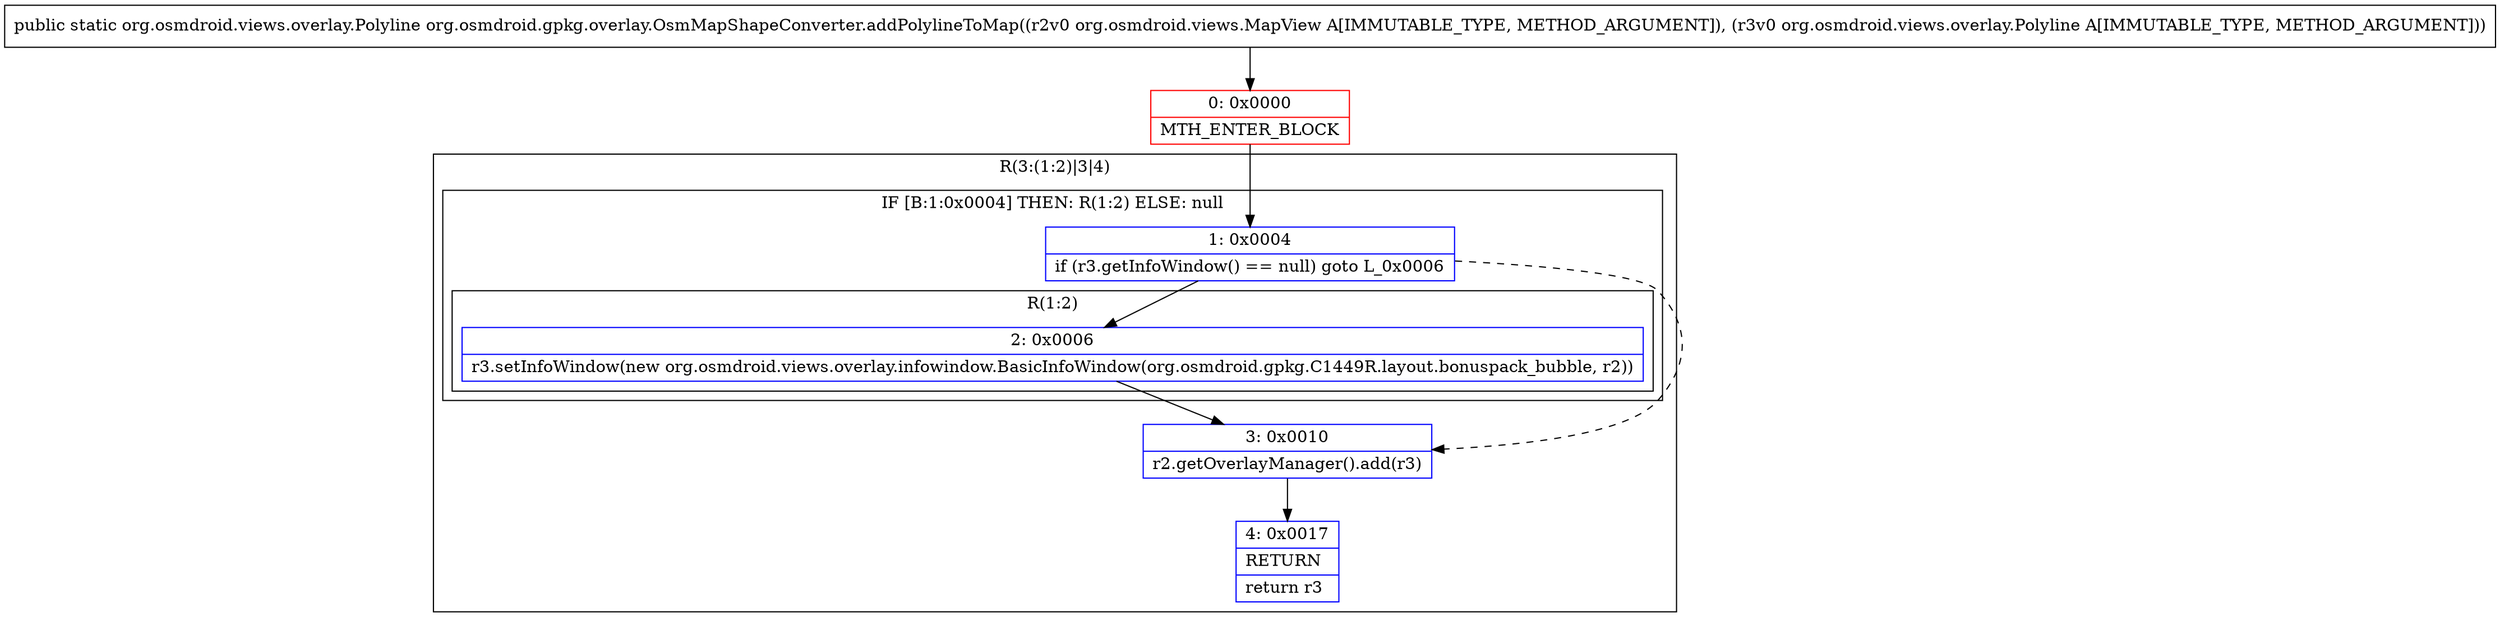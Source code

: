 digraph "CFG fororg.osmdroid.gpkg.overlay.OsmMapShapeConverter.addPolylineToMap(Lorg\/osmdroid\/views\/MapView;Lorg\/osmdroid\/views\/overlay\/Polyline;)Lorg\/osmdroid\/views\/overlay\/Polyline;" {
subgraph cluster_Region_1479042212 {
label = "R(3:(1:2)|3|4)";
node [shape=record,color=blue];
subgraph cluster_IfRegion_1418018192 {
label = "IF [B:1:0x0004] THEN: R(1:2) ELSE: null";
node [shape=record,color=blue];
Node_1 [shape=record,label="{1\:\ 0x0004|if (r3.getInfoWindow() == null) goto L_0x0006\l}"];
subgraph cluster_Region_263483827 {
label = "R(1:2)";
node [shape=record,color=blue];
Node_2 [shape=record,label="{2\:\ 0x0006|r3.setInfoWindow(new org.osmdroid.views.overlay.infowindow.BasicInfoWindow(org.osmdroid.gpkg.C1449R.layout.bonuspack_bubble, r2))\l}"];
}
}
Node_3 [shape=record,label="{3\:\ 0x0010|r2.getOverlayManager().add(r3)\l}"];
Node_4 [shape=record,label="{4\:\ 0x0017|RETURN\l|return r3\l}"];
}
Node_0 [shape=record,color=red,label="{0\:\ 0x0000|MTH_ENTER_BLOCK\l}"];
MethodNode[shape=record,label="{public static org.osmdroid.views.overlay.Polyline org.osmdroid.gpkg.overlay.OsmMapShapeConverter.addPolylineToMap((r2v0 org.osmdroid.views.MapView A[IMMUTABLE_TYPE, METHOD_ARGUMENT]), (r3v0 org.osmdroid.views.overlay.Polyline A[IMMUTABLE_TYPE, METHOD_ARGUMENT])) }"];
MethodNode -> Node_0;
Node_1 -> Node_2;
Node_1 -> Node_3[style=dashed];
Node_2 -> Node_3;
Node_3 -> Node_4;
Node_0 -> Node_1;
}

